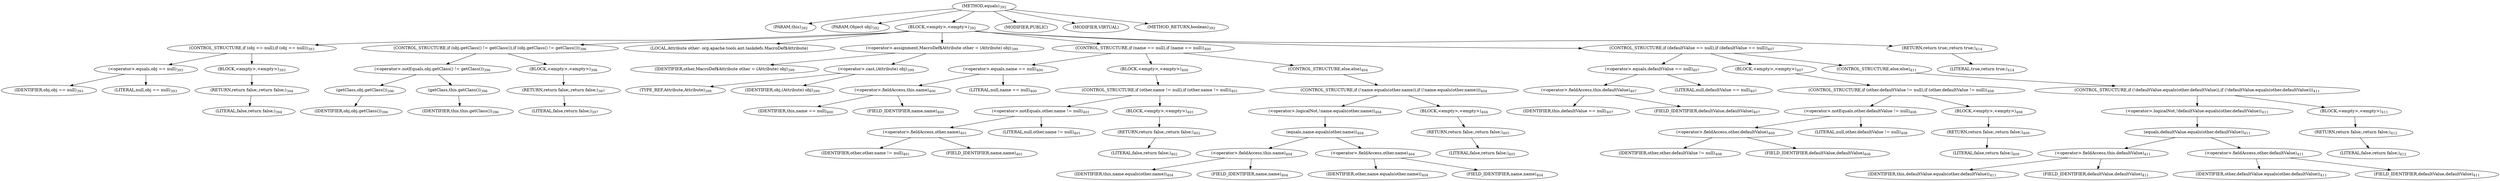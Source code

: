 digraph "equals" {  
"929" [label = <(METHOD,equals)<SUB>392</SUB>> ]
"46" [label = <(PARAM,this)<SUB>392</SUB>> ]
"930" [label = <(PARAM,Object obj)<SUB>392</SUB>> ]
"931" [label = <(BLOCK,&lt;empty&gt;,&lt;empty&gt;)<SUB>392</SUB>> ]
"932" [label = <(CONTROL_STRUCTURE,if (obj == null),if (obj == null))<SUB>393</SUB>> ]
"933" [label = <(&lt;operator&gt;.equals,obj == null)<SUB>393</SUB>> ]
"934" [label = <(IDENTIFIER,obj,obj == null)<SUB>393</SUB>> ]
"935" [label = <(LITERAL,null,obj == null)<SUB>393</SUB>> ]
"936" [label = <(BLOCK,&lt;empty&gt;,&lt;empty&gt;)<SUB>393</SUB>> ]
"937" [label = <(RETURN,return false;,return false;)<SUB>394</SUB>> ]
"938" [label = <(LITERAL,false,return false;)<SUB>394</SUB>> ]
"939" [label = <(CONTROL_STRUCTURE,if (obj.getClass() != getClass()),if (obj.getClass() != getClass()))<SUB>396</SUB>> ]
"940" [label = <(&lt;operator&gt;.notEquals,obj.getClass() != getClass())<SUB>396</SUB>> ]
"941" [label = <(getClass,obj.getClass())<SUB>396</SUB>> ]
"942" [label = <(IDENTIFIER,obj,obj.getClass())<SUB>396</SUB>> ]
"943" [label = <(getClass,this.getClass())<SUB>396</SUB>> ]
"45" [label = <(IDENTIFIER,this,this.getClass())<SUB>396</SUB>> ]
"944" [label = <(BLOCK,&lt;empty&gt;,&lt;empty&gt;)<SUB>396</SUB>> ]
"945" [label = <(RETURN,return false;,return false;)<SUB>397</SUB>> ]
"946" [label = <(LITERAL,false,return false;)<SUB>397</SUB>> ]
"947" [label = <(LOCAL,Attribute other: org.apache.tools.ant.taskdefs.MacroDef$Attribute)> ]
"948" [label = <(&lt;operator&gt;.assignment,MacroDef$Attribute other = (Attribute) obj)<SUB>399</SUB>> ]
"949" [label = <(IDENTIFIER,other,MacroDef$Attribute other = (Attribute) obj)<SUB>399</SUB>> ]
"950" [label = <(&lt;operator&gt;.cast,(Attribute) obj)<SUB>399</SUB>> ]
"951" [label = <(TYPE_REF,Attribute,Attribute)<SUB>399</SUB>> ]
"952" [label = <(IDENTIFIER,obj,(Attribute) obj)<SUB>399</SUB>> ]
"953" [label = <(CONTROL_STRUCTURE,if (name == null),if (name == null))<SUB>400</SUB>> ]
"954" [label = <(&lt;operator&gt;.equals,name == null)<SUB>400</SUB>> ]
"955" [label = <(&lt;operator&gt;.fieldAccess,this.name)<SUB>400</SUB>> ]
"956" [label = <(IDENTIFIER,this,name == null)<SUB>400</SUB>> ]
"957" [label = <(FIELD_IDENTIFIER,name,name)<SUB>400</SUB>> ]
"958" [label = <(LITERAL,null,name == null)<SUB>400</SUB>> ]
"959" [label = <(BLOCK,&lt;empty&gt;,&lt;empty&gt;)<SUB>400</SUB>> ]
"960" [label = <(CONTROL_STRUCTURE,if (other.name != null),if (other.name != null))<SUB>401</SUB>> ]
"961" [label = <(&lt;operator&gt;.notEquals,other.name != null)<SUB>401</SUB>> ]
"962" [label = <(&lt;operator&gt;.fieldAccess,other.name)<SUB>401</SUB>> ]
"963" [label = <(IDENTIFIER,other,other.name != null)<SUB>401</SUB>> ]
"964" [label = <(FIELD_IDENTIFIER,name,name)<SUB>401</SUB>> ]
"965" [label = <(LITERAL,null,other.name != null)<SUB>401</SUB>> ]
"966" [label = <(BLOCK,&lt;empty&gt;,&lt;empty&gt;)<SUB>401</SUB>> ]
"967" [label = <(RETURN,return false;,return false;)<SUB>402</SUB>> ]
"968" [label = <(LITERAL,false,return false;)<SUB>402</SUB>> ]
"969" [label = <(CONTROL_STRUCTURE,else,else)<SUB>404</SUB>> ]
"970" [label = <(CONTROL_STRUCTURE,if (!name.equals(other.name)),if (!name.equals(other.name)))<SUB>404</SUB>> ]
"971" [label = <(&lt;operator&gt;.logicalNot,!name.equals(other.name))<SUB>404</SUB>> ]
"972" [label = <(equals,name.equals(other.name))<SUB>404</SUB>> ]
"973" [label = <(&lt;operator&gt;.fieldAccess,this.name)<SUB>404</SUB>> ]
"974" [label = <(IDENTIFIER,this,name.equals(other.name))<SUB>404</SUB>> ]
"975" [label = <(FIELD_IDENTIFIER,name,name)<SUB>404</SUB>> ]
"976" [label = <(&lt;operator&gt;.fieldAccess,other.name)<SUB>404</SUB>> ]
"977" [label = <(IDENTIFIER,other,name.equals(other.name))<SUB>404</SUB>> ]
"978" [label = <(FIELD_IDENTIFIER,name,name)<SUB>404</SUB>> ]
"979" [label = <(BLOCK,&lt;empty&gt;,&lt;empty&gt;)<SUB>404</SUB>> ]
"980" [label = <(RETURN,return false;,return false;)<SUB>405</SUB>> ]
"981" [label = <(LITERAL,false,return false;)<SUB>405</SUB>> ]
"982" [label = <(CONTROL_STRUCTURE,if (defaultValue == null),if (defaultValue == null))<SUB>407</SUB>> ]
"983" [label = <(&lt;operator&gt;.equals,defaultValue == null)<SUB>407</SUB>> ]
"984" [label = <(&lt;operator&gt;.fieldAccess,this.defaultValue)<SUB>407</SUB>> ]
"985" [label = <(IDENTIFIER,this,defaultValue == null)<SUB>407</SUB>> ]
"986" [label = <(FIELD_IDENTIFIER,defaultValue,defaultValue)<SUB>407</SUB>> ]
"987" [label = <(LITERAL,null,defaultValue == null)<SUB>407</SUB>> ]
"988" [label = <(BLOCK,&lt;empty&gt;,&lt;empty&gt;)<SUB>407</SUB>> ]
"989" [label = <(CONTROL_STRUCTURE,if (other.defaultValue != null),if (other.defaultValue != null))<SUB>408</SUB>> ]
"990" [label = <(&lt;operator&gt;.notEquals,other.defaultValue != null)<SUB>408</SUB>> ]
"991" [label = <(&lt;operator&gt;.fieldAccess,other.defaultValue)<SUB>408</SUB>> ]
"992" [label = <(IDENTIFIER,other,other.defaultValue != null)<SUB>408</SUB>> ]
"993" [label = <(FIELD_IDENTIFIER,defaultValue,defaultValue)<SUB>408</SUB>> ]
"994" [label = <(LITERAL,null,other.defaultValue != null)<SUB>408</SUB>> ]
"995" [label = <(BLOCK,&lt;empty&gt;,&lt;empty&gt;)<SUB>408</SUB>> ]
"996" [label = <(RETURN,return false;,return false;)<SUB>409</SUB>> ]
"997" [label = <(LITERAL,false,return false;)<SUB>409</SUB>> ]
"998" [label = <(CONTROL_STRUCTURE,else,else)<SUB>411</SUB>> ]
"999" [label = <(CONTROL_STRUCTURE,if (!defaultValue.equals(other.defaultValue)),if (!defaultValue.equals(other.defaultValue)))<SUB>411</SUB>> ]
"1000" [label = <(&lt;operator&gt;.logicalNot,!defaultValue.equals(other.defaultValue))<SUB>411</SUB>> ]
"1001" [label = <(equals,defaultValue.equals(other.defaultValue))<SUB>411</SUB>> ]
"1002" [label = <(&lt;operator&gt;.fieldAccess,this.defaultValue)<SUB>411</SUB>> ]
"1003" [label = <(IDENTIFIER,this,defaultValue.equals(other.defaultValue))<SUB>411</SUB>> ]
"1004" [label = <(FIELD_IDENTIFIER,defaultValue,defaultValue)<SUB>411</SUB>> ]
"1005" [label = <(&lt;operator&gt;.fieldAccess,other.defaultValue)<SUB>411</SUB>> ]
"1006" [label = <(IDENTIFIER,other,defaultValue.equals(other.defaultValue))<SUB>411</SUB>> ]
"1007" [label = <(FIELD_IDENTIFIER,defaultValue,defaultValue)<SUB>411</SUB>> ]
"1008" [label = <(BLOCK,&lt;empty&gt;,&lt;empty&gt;)<SUB>411</SUB>> ]
"1009" [label = <(RETURN,return false;,return false;)<SUB>412</SUB>> ]
"1010" [label = <(LITERAL,false,return false;)<SUB>412</SUB>> ]
"1011" [label = <(RETURN,return true;,return true;)<SUB>414</SUB>> ]
"1012" [label = <(LITERAL,true,return true;)<SUB>414</SUB>> ]
"1013" [label = <(MODIFIER,PUBLIC)> ]
"1014" [label = <(MODIFIER,VIRTUAL)> ]
"1015" [label = <(METHOD_RETURN,boolean)<SUB>392</SUB>> ]
  "929" -> "46" 
  "929" -> "930" 
  "929" -> "931" 
  "929" -> "1013" 
  "929" -> "1014" 
  "929" -> "1015" 
  "931" -> "932" 
  "931" -> "939" 
  "931" -> "947" 
  "931" -> "948" 
  "931" -> "953" 
  "931" -> "982" 
  "931" -> "1011" 
  "932" -> "933" 
  "932" -> "936" 
  "933" -> "934" 
  "933" -> "935" 
  "936" -> "937" 
  "937" -> "938" 
  "939" -> "940" 
  "939" -> "944" 
  "940" -> "941" 
  "940" -> "943" 
  "941" -> "942" 
  "943" -> "45" 
  "944" -> "945" 
  "945" -> "946" 
  "948" -> "949" 
  "948" -> "950" 
  "950" -> "951" 
  "950" -> "952" 
  "953" -> "954" 
  "953" -> "959" 
  "953" -> "969" 
  "954" -> "955" 
  "954" -> "958" 
  "955" -> "956" 
  "955" -> "957" 
  "959" -> "960" 
  "960" -> "961" 
  "960" -> "966" 
  "961" -> "962" 
  "961" -> "965" 
  "962" -> "963" 
  "962" -> "964" 
  "966" -> "967" 
  "967" -> "968" 
  "969" -> "970" 
  "970" -> "971" 
  "970" -> "979" 
  "971" -> "972" 
  "972" -> "973" 
  "972" -> "976" 
  "973" -> "974" 
  "973" -> "975" 
  "976" -> "977" 
  "976" -> "978" 
  "979" -> "980" 
  "980" -> "981" 
  "982" -> "983" 
  "982" -> "988" 
  "982" -> "998" 
  "983" -> "984" 
  "983" -> "987" 
  "984" -> "985" 
  "984" -> "986" 
  "988" -> "989" 
  "989" -> "990" 
  "989" -> "995" 
  "990" -> "991" 
  "990" -> "994" 
  "991" -> "992" 
  "991" -> "993" 
  "995" -> "996" 
  "996" -> "997" 
  "998" -> "999" 
  "999" -> "1000" 
  "999" -> "1008" 
  "1000" -> "1001" 
  "1001" -> "1002" 
  "1001" -> "1005" 
  "1002" -> "1003" 
  "1002" -> "1004" 
  "1005" -> "1006" 
  "1005" -> "1007" 
  "1008" -> "1009" 
  "1009" -> "1010" 
  "1011" -> "1012" 
}

